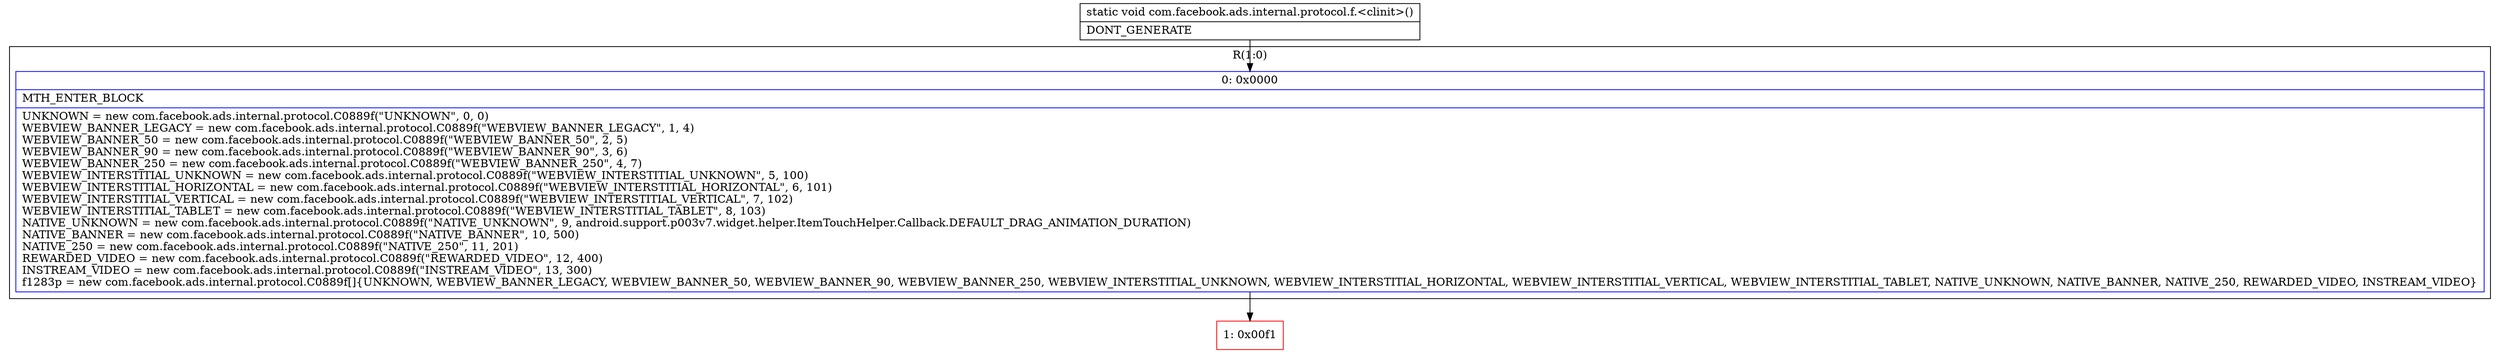 digraph "CFG forcom.facebook.ads.internal.protocol.f.\<clinit\>()V" {
subgraph cluster_Region_721821288 {
label = "R(1:0)";
node [shape=record,color=blue];
Node_0 [shape=record,label="{0\:\ 0x0000|MTH_ENTER_BLOCK\l|UNKNOWN = new com.facebook.ads.internal.protocol.C0889f(\"UNKNOWN\", 0, 0)\lWEBVIEW_BANNER_LEGACY = new com.facebook.ads.internal.protocol.C0889f(\"WEBVIEW_BANNER_LEGACY\", 1, 4)\lWEBVIEW_BANNER_50 = new com.facebook.ads.internal.protocol.C0889f(\"WEBVIEW_BANNER_50\", 2, 5)\lWEBVIEW_BANNER_90 = new com.facebook.ads.internal.protocol.C0889f(\"WEBVIEW_BANNER_90\", 3, 6)\lWEBVIEW_BANNER_250 = new com.facebook.ads.internal.protocol.C0889f(\"WEBVIEW_BANNER_250\", 4, 7)\lWEBVIEW_INTERSTITIAL_UNKNOWN = new com.facebook.ads.internal.protocol.C0889f(\"WEBVIEW_INTERSTITIAL_UNKNOWN\", 5, 100)\lWEBVIEW_INTERSTITIAL_HORIZONTAL = new com.facebook.ads.internal.protocol.C0889f(\"WEBVIEW_INTERSTITIAL_HORIZONTAL\", 6, 101)\lWEBVIEW_INTERSTITIAL_VERTICAL = new com.facebook.ads.internal.protocol.C0889f(\"WEBVIEW_INTERSTITIAL_VERTICAL\", 7, 102)\lWEBVIEW_INTERSTITIAL_TABLET = new com.facebook.ads.internal.protocol.C0889f(\"WEBVIEW_INTERSTITIAL_TABLET\", 8, 103)\lNATIVE_UNKNOWN = new com.facebook.ads.internal.protocol.C0889f(\"NATIVE_UNKNOWN\", 9, android.support.p003v7.widget.helper.ItemTouchHelper.Callback.DEFAULT_DRAG_ANIMATION_DURATION)\lNATIVE_BANNER = new com.facebook.ads.internal.protocol.C0889f(\"NATIVE_BANNER\", 10, 500)\lNATIVE_250 = new com.facebook.ads.internal.protocol.C0889f(\"NATIVE_250\", 11, 201)\lREWARDED_VIDEO = new com.facebook.ads.internal.protocol.C0889f(\"REWARDED_VIDEO\", 12, 400)\lINSTREAM_VIDEO = new com.facebook.ads.internal.protocol.C0889f(\"INSTREAM_VIDEO\", 13, 300)\lf1283p = new com.facebook.ads.internal.protocol.C0889f[]\{UNKNOWN, WEBVIEW_BANNER_LEGACY, WEBVIEW_BANNER_50, WEBVIEW_BANNER_90, WEBVIEW_BANNER_250, WEBVIEW_INTERSTITIAL_UNKNOWN, WEBVIEW_INTERSTITIAL_HORIZONTAL, WEBVIEW_INTERSTITIAL_VERTICAL, WEBVIEW_INTERSTITIAL_TABLET, NATIVE_UNKNOWN, NATIVE_BANNER, NATIVE_250, REWARDED_VIDEO, INSTREAM_VIDEO\}\l}"];
}
Node_1 [shape=record,color=red,label="{1\:\ 0x00f1}"];
MethodNode[shape=record,label="{static void com.facebook.ads.internal.protocol.f.\<clinit\>()  | DONT_GENERATE\l}"];
MethodNode -> Node_0;
Node_0 -> Node_1;
}

